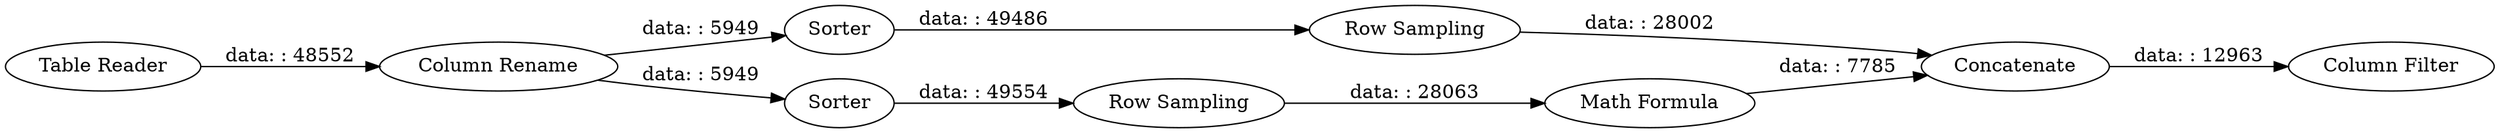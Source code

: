 digraph {
	"7856008747071071592_32" [label="Row Sampling"]
	"7856008747071071592_53" [label="Column Filter"]
	"-511914159106594477_57" [label="Table Reader"]
	"7856008747071071592_27" [label=Concatenate]
	"7856008747071071592_31" [label=Sorter]
	"7856008747071071592_33" [label="Row Sampling"]
	"7856008747071071592_35" [label="Math Formula"]
	"7856008747071071592_30" [label=Sorter]
	"7856008747071071592_28" [label="Column Rename"]
	"7856008747071071592_27" -> "7856008747071071592_53" [label="data: : 12963"]
	"7856008747071071592_28" -> "7856008747071071592_30" [label="data: : 5949"]
	"7856008747071071592_32" -> "7856008747071071592_35" [label="data: : 28063"]
	"7856008747071071592_28" -> "7856008747071071592_31" [label="data: : 5949"]
	"7856008747071071592_31" -> "7856008747071071592_33" [label="data: : 49486"]
	"7856008747071071592_30" -> "7856008747071071592_32" [label="data: : 49554"]
	"7856008747071071592_33" -> "7856008747071071592_27" [label="data: : 28002"]
	"-511914159106594477_57" -> "7856008747071071592_28" [label="data: : 48552"]
	"7856008747071071592_35" -> "7856008747071071592_27" [label="data: : 7785"]
	rankdir=LR
}

